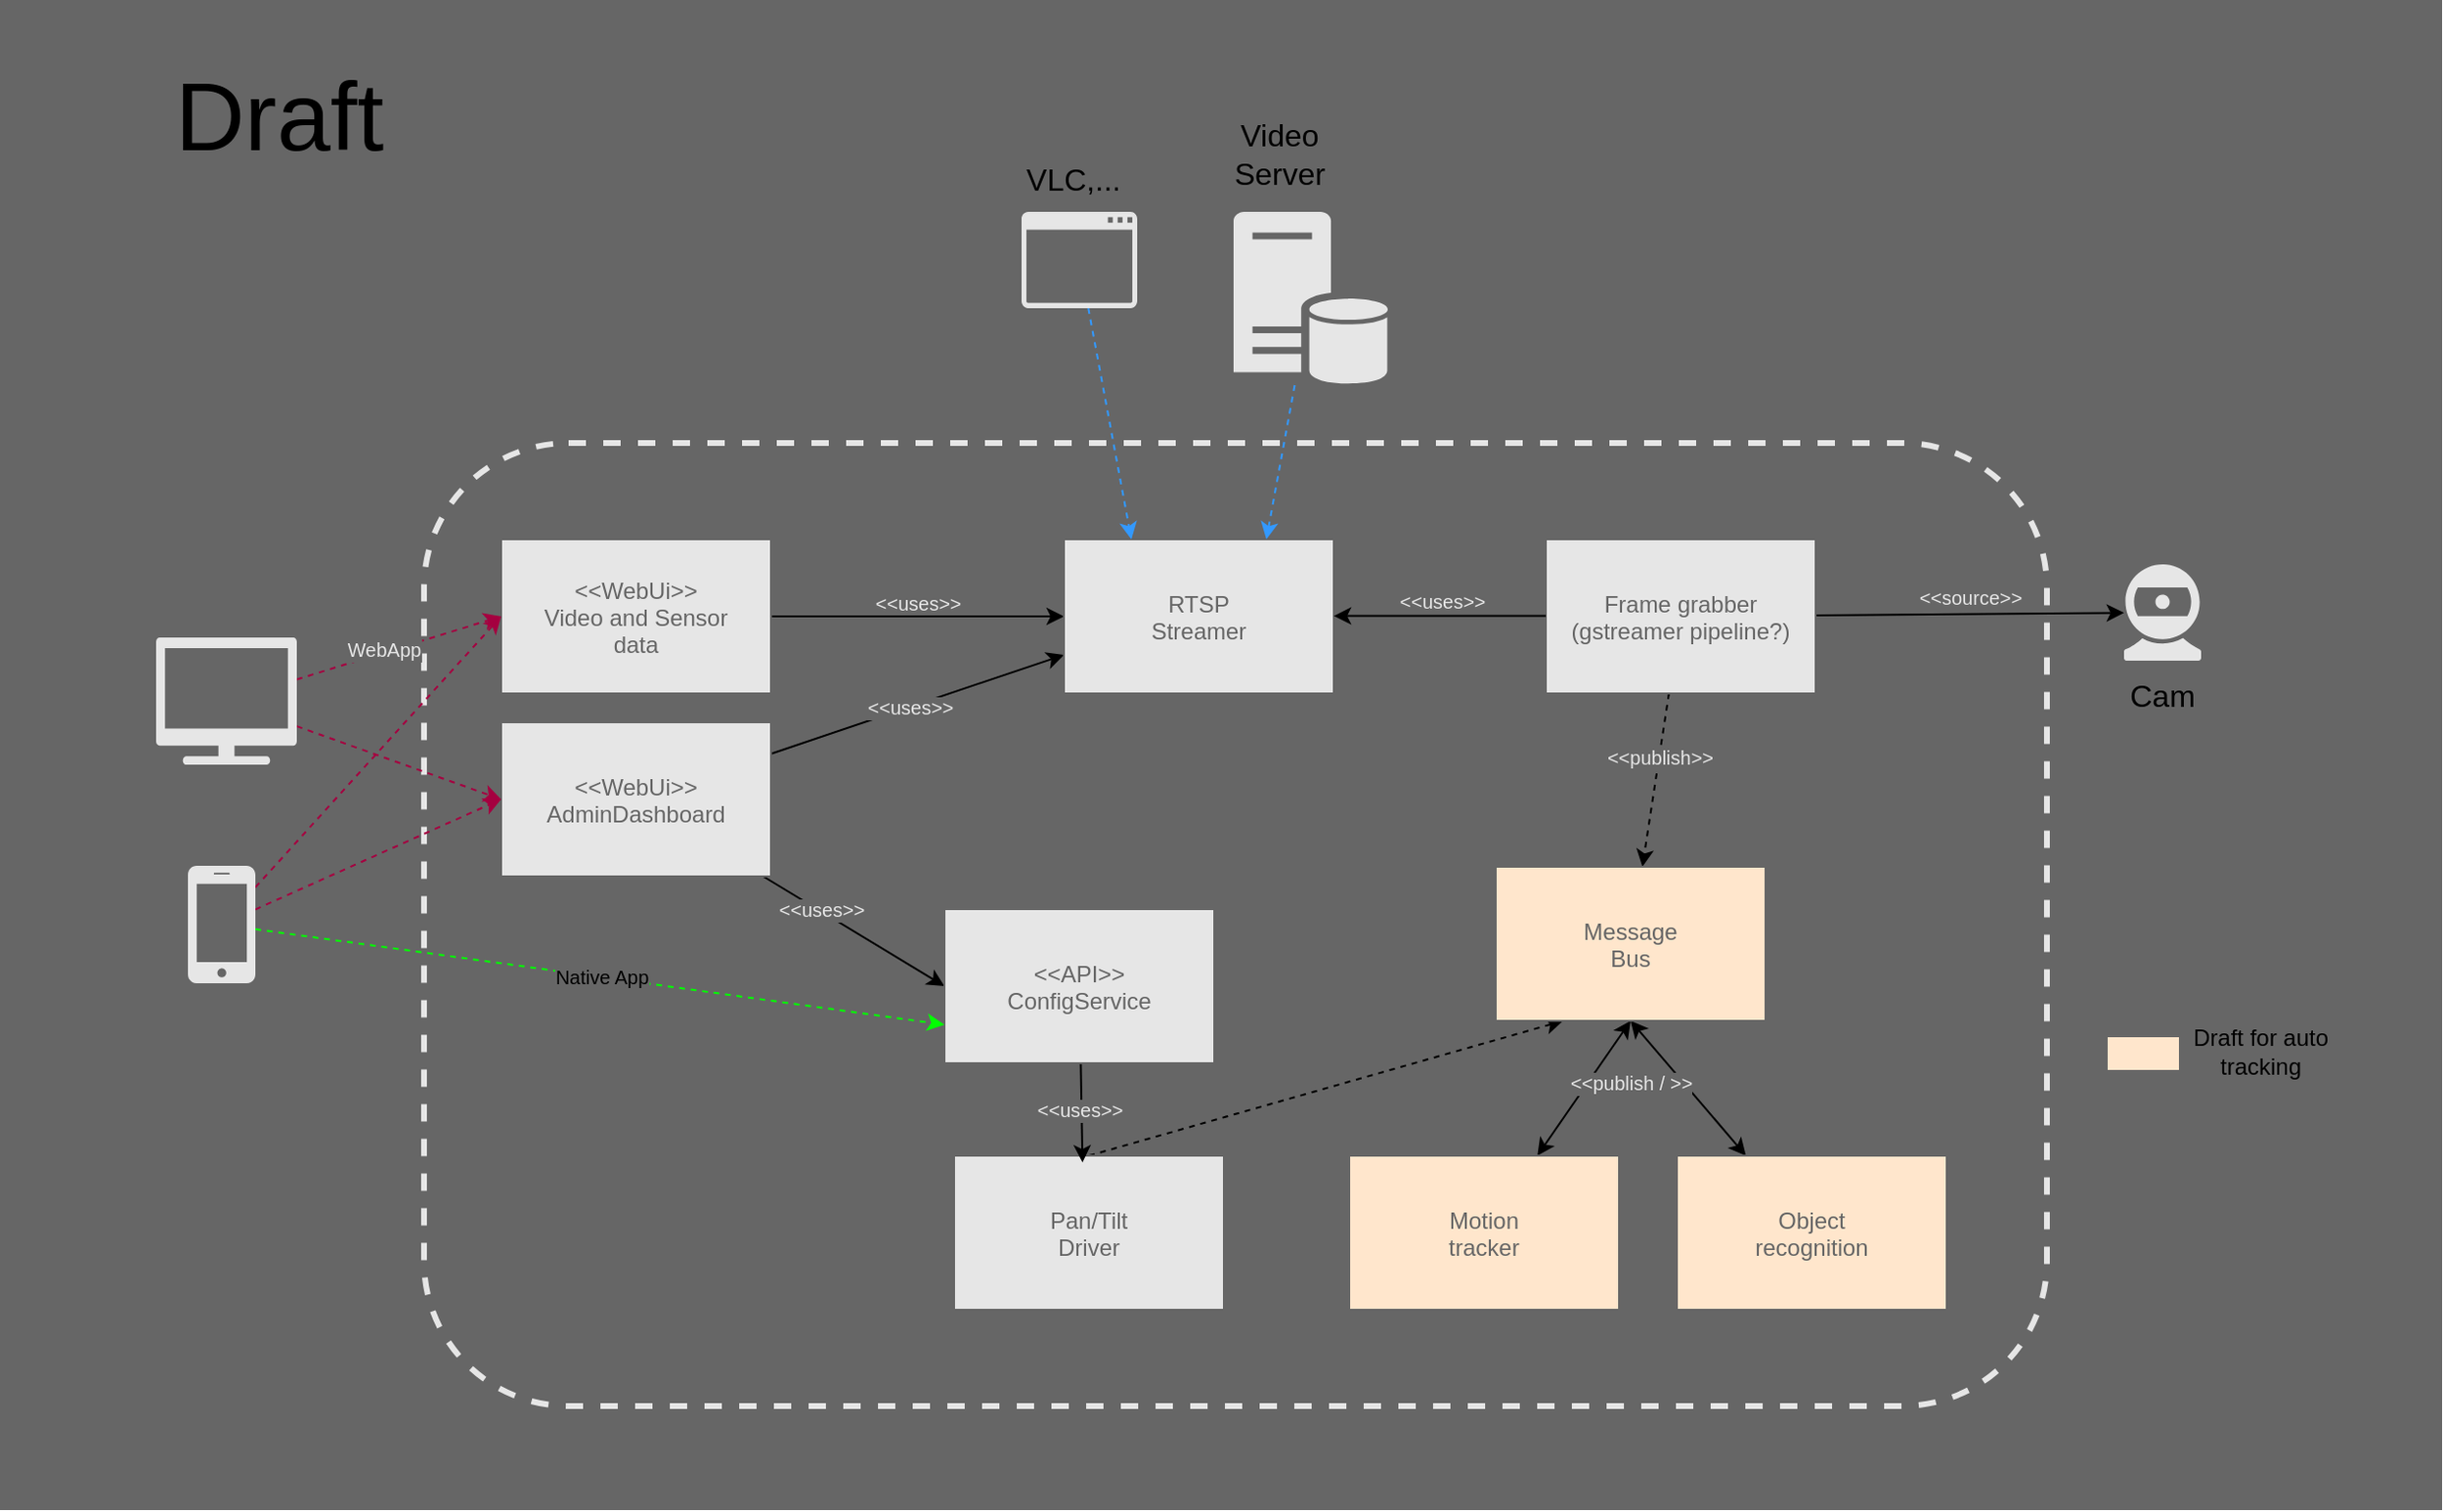 <mxfile>
    <diagram id="QefyWx_RvWR07qEHtKSa" name="Page-1">
        <mxGraphModel dx="1595" dy="995" grid="0" gridSize="10" guides="1" tooltips="1" connect="1" arrows="1" fold="1" page="0" pageScale="1" pageWidth="1200" pageHeight="1920" math="0" shadow="0">
            <root>
                <mxCell id="0"/>
                <mxCell id="1" parent="0"/>
                <mxCell id="30" value="" style="rounded=0;whiteSpace=wrap;html=1;dashed=1;strokeWidth=3;fontColor=#666666;fillColor=#666666;strokeColor=none;" parent="1" vertex="1">
                    <mxGeometry y="-130" width="1267" height="784" as="geometry"/>
                </mxCell>
                <mxCell id="21" value="" style="rounded=1;whiteSpace=wrap;html=1;fontColor=#666666;fillColor=none;dashed=1;perimeterSpacing=3;strokeWidth=3;strokeColor=#E6E6E6;" parent="1" vertex="1">
                    <mxGeometry x="220" y="100" width="842" height="500" as="geometry"/>
                </mxCell>
                <mxCell id="20" style="edgeStyle=none;rounded=0;jumpSize=6;orthogonalLoop=1;jettySize=auto;html=1;entryX=0;entryY=0.5;entryDx=0;entryDy=0;sourcePerimeterSpacing=0;endSize=6;targetPerimeterSpacing=0;strokeWidth=1;fontColor=#666666;" parent="1" source="3" target="6" edge="1">
                    <mxGeometry relative="1" as="geometry"/>
                </mxCell>
                <mxCell id="54" value="&amp;lt;&amp;lt;uses&amp;gt;&amp;gt;" style="edgeLabel;html=1;align=center;verticalAlign=middle;resizable=0;points=[];fontSize=10;labelBackgroundColor=none;fontColor=#E6E6E6;" vertex="1" connectable="0" parent="20">
                    <mxGeometry x="-0.296" y="-1" relative="1" as="geometry">
                        <mxPoint x="22" y="-8" as="offset"/>
                    </mxGeometry>
                </mxCell>
                <mxCell id="3" value="&lt;&lt;WebUi&gt;&gt;&#10;Video and Sensor&#10;data" style="fontStyle=0;strokeColor=#666666;fillColor=#E6E6E6;fontColor=#666666;" parent="1" vertex="1">
                    <mxGeometry x="260" y="150" width="140" height="80" as="geometry"/>
                </mxCell>
                <mxCell id="18" style="edgeStyle=none;rounded=0;jumpSize=6;orthogonalLoop=1;jettySize=auto;html=1;entryX=0;entryY=0.5;entryDx=0;entryDy=0;sourcePerimeterSpacing=0;endSize=6;targetPerimeterSpacing=0;strokeWidth=1;fontColor=#666666;" parent="1" source="4" target="17" edge="1">
                    <mxGeometry relative="1" as="geometry"/>
                </mxCell>
                <mxCell id="56" value="&amp;lt;&amp;lt;uses&amp;gt;&amp;gt;" style="edgeLabel;html=1;align=center;verticalAlign=middle;resizable=0;points=[];fontSize=10;labelBackgroundColor=#666666;fontColor=#E6E6E6;" vertex="1" connectable="0" parent="18">
                    <mxGeometry x="-0.372" y="1" relative="1" as="geometry">
                        <mxPoint as="offset"/>
                    </mxGeometry>
                </mxCell>
                <mxCell id="31" style="edgeStyle=none;rounded=0;jumpSize=6;orthogonalLoop=1;jettySize=auto;html=1;sourcePerimeterSpacing=0;endSize=6;targetPerimeterSpacing=0;strokeWidth=1;fontColor=#666666;entryX=0;entryY=0.75;entryDx=0;entryDy=0;" parent="1" source="4" target="6" edge="1">
                    <mxGeometry relative="1" as="geometry"/>
                </mxCell>
                <mxCell id="55" value="&amp;lt;&amp;lt;uses&amp;gt;&amp;gt;" style="edgeLabel;html=1;align=center;verticalAlign=middle;resizable=0;points=[];fontSize=10;fontColor=#E6E6E6;labelBackgroundColor=#666666;" vertex="1" connectable="0" parent="31">
                    <mxGeometry x="-0.205" relative="1" as="geometry">
                        <mxPoint x="10.81" y="-4.02" as="offset"/>
                    </mxGeometry>
                </mxCell>
                <mxCell id="4" value="&lt;&lt;WebUi&gt;&gt;&#10;AdminDashboard" style="fontStyle=0;strokeColor=#666666;fillColor=#E6E6E6;fontColor=#666666;" parent="1" vertex="1">
                    <mxGeometry x="260" y="245" width="140" height="80" as="geometry"/>
                </mxCell>
                <mxCell id="6" value="RTSP&#10;Streamer" style="fontStyle=0;strokeColor=#666666;fillColor=#E6E6E6;fontColor=#666666;" parent="1" vertex="1">
                    <mxGeometry x="552" y="150" width="140" height="80" as="geometry"/>
                </mxCell>
                <mxCell id="14" style="edgeStyle=none;rounded=0;orthogonalLoop=1;jettySize=auto;html=1;entryX=0.5;entryY=1;entryDx=0;entryDy=0;fontColor=#666666;startArrow=classic;startFill=1;" parent="1" source="7" target="11" edge="1">
                    <mxGeometry relative="1" as="geometry"/>
                </mxCell>
                <mxCell id="7" value="Object&#10;recognition" style="fontStyle=0;strokeColor=#666666;fontColor=#666666;fillColor=#FFE6CC;" parent="1" vertex="1">
                    <mxGeometry x="870" y="470" width="140" height="80" as="geometry"/>
                </mxCell>
                <mxCell id="15" style="edgeStyle=none;rounded=0;orthogonalLoop=1;jettySize=auto;html=1;entryX=0.5;entryY=1;entryDx=0;entryDy=0;fontColor=#666666;startArrow=classic;startFill=1;" parent="1" source="8" target="11" edge="1">
                    <mxGeometry relative="1" as="geometry"/>
                </mxCell>
                <mxCell id="8" value="Motion&#10;tracker" style="fontStyle=0;strokeColor=#666666;fontColor=#666666;fillColor=#FFE6CC;" parent="1" vertex="1">
                    <mxGeometry x="700" y="470" width="140" height="80" as="geometry"/>
                </mxCell>
                <mxCell id="12" style="rounded=0;orthogonalLoop=1;jettySize=auto;html=1;fontColor=#666666;dashed=1;strokeWidth=1;sourcePerimeterSpacing=0;targetPerimeterSpacing=0;endSize=6;jumpSize=6;" parent="1" source="9" target="11" edge="1">
                    <mxGeometry relative="1" as="geometry"/>
                </mxCell>
                <mxCell id="50" style="edgeStyle=none;rounded=0;orthogonalLoop=1;jettySize=auto;html=1;fontSize=18;" edge="1" parent="1" source="9" target="45">
                    <mxGeometry relative="1" as="geometry"/>
                </mxCell>
                <mxCell id="59" value="&amp;lt;&amp;lt;source&amp;gt;&amp;gt;" style="edgeLabel;html=1;align=center;verticalAlign=middle;resizable=0;points=[];fontSize=10;fontColor=#E6E6E6;labelBackgroundColor=#666666;" vertex="1" connectable="0" parent="50">
                    <mxGeometry x="-0.183" y="-2" relative="1" as="geometry">
                        <mxPoint x="14.1" y="-10.91" as="offset"/>
                    </mxGeometry>
                </mxCell>
                <mxCell id="63" value="&amp;lt;&amp;lt;publish&amp;gt;&amp;gt;" style="edgeLabel;html=1;align=center;verticalAlign=middle;resizable=0;points=[];fontSize=10;fontColor=#E6E6E6;labelBackgroundColor=#666666;" vertex="1" connectable="0" parent="50">
                    <mxGeometry x="-0.183" y="-2" relative="1" as="geometry">
                        <mxPoint x="-146.53" y="72.08" as="offset"/>
                    </mxGeometry>
                </mxCell>
                <mxCell id="9" value="Frame grabber&#10;(gstreamer pipeline?)" style="fontStyle=0;strokeColor=#666666;fillColor=#E6E6E6;fontColor=#666666;" parent="1" vertex="1">
                    <mxGeometry x="802" y="150" width="140" height="80" as="geometry"/>
                </mxCell>
                <mxCell id="16" style="edgeStyle=none;rounded=0;orthogonalLoop=1;jettySize=auto;html=1;exitX=0.5;exitY=0;exitDx=0;exitDy=0;entryX=0.25;entryY=1;entryDx=0;entryDy=0;fontColor=#666666;dashed=1;" parent="1" source="10" target="11" edge="1">
                    <mxGeometry relative="1" as="geometry"/>
                </mxCell>
                <mxCell id="10" value="Pan/Tilt&#10;Driver" style="fontStyle=0;strokeColor=#666666;fillColor=#E6E6E6;fontColor=#666666;" parent="1" vertex="1">
                    <mxGeometry x="495" y="470" width="140" height="80" as="geometry"/>
                </mxCell>
                <mxCell id="11" value="Message&#10;Bus" style="fontStyle=0;strokeColor=#666666;fontColor=#666666;fillColor=#FFE6CC;" parent="1" vertex="1">
                    <mxGeometry x="776" y="320" width="140" height="80" as="geometry"/>
                </mxCell>
                <mxCell id="19" style="edgeStyle=none;rounded=0;jumpSize=6;orthogonalLoop=1;jettySize=auto;html=1;entryX=0.476;entryY=0.044;entryDx=0;entryDy=0;sourcePerimeterSpacing=0;endSize=6;targetPerimeterSpacing=0;strokeWidth=1;fontColor=#666666;entryPerimeter=0;" parent="1" source="17" target="10" edge="1">
                    <mxGeometry relative="1" as="geometry"/>
                </mxCell>
                <mxCell id="57" value="&amp;lt;&amp;lt;uses&amp;gt;&amp;gt;" style="edgeLabel;html=1;align=center;verticalAlign=middle;resizable=0;points=[];fontSize=10;fontColor=#E6E6E6;labelBackgroundColor=#666666;" vertex="1" connectable="0" parent="19">
                    <mxGeometry x="0.419" y="-1" relative="1" as="geometry">
                        <mxPoint x="-0.37" y="-13.16" as="offset"/>
                    </mxGeometry>
                </mxCell>
                <mxCell id="17" value="&lt;&lt;API&gt;&gt;&#10;ConfigService" style="fontStyle=0;strokeColor=#666666;fillColor=#E6E6E6;fontColor=#666666;" parent="1" vertex="1">
                    <mxGeometry x="490" y="342" width="140" height="80" as="geometry"/>
                </mxCell>
                <mxCell id="29" style="edgeStyle=none;rounded=0;jumpSize=6;orthogonalLoop=1;jettySize=auto;html=1;sourcePerimeterSpacing=0;endSize=6;targetPerimeterSpacing=0;strokeWidth=1;fontColor=#666666;entryX=0.75;entryY=0;entryDx=0;entryDy=0;fillColor=#d80073;dashed=1;strokeColor=#3399FF;" parent="1" source="22" target="6" edge="1">
                    <mxGeometry relative="1" as="geometry"/>
                </mxCell>
                <mxCell id="22" value="" style="shadow=0;dashed=0;html=1;strokeColor=none;labelPosition=center;verticalLabelPosition=bottom;verticalAlign=top;outlineConnect=0;align=center;shape=mxgraph.office.databases.database_server;fontColor=#666666;fillColor=#E6E6E6;" parent="1" vertex="1">
                    <mxGeometry x="640" y="-20" width="80" height="90" as="geometry"/>
                </mxCell>
                <mxCell id="26" style="edgeStyle=none;rounded=0;jumpSize=6;orthogonalLoop=1;jettySize=auto;html=1;entryX=0;entryY=0.5;entryDx=0;entryDy=0;sourcePerimeterSpacing=0;endSize=6;targetPerimeterSpacing=0;strokeWidth=1;fontColor=#666666;fillColor=#d80073;strokeColor=#A50040;dashed=1;" parent="1" source="23" target="3" edge="1">
                    <mxGeometry relative="1" as="geometry"/>
                </mxCell>
                <mxCell id="27" style="edgeStyle=none;rounded=0;jumpSize=6;orthogonalLoop=1;jettySize=auto;html=1;entryX=0;entryY=0.5;entryDx=0;entryDy=0;sourcePerimeterSpacing=0;endSize=6;targetPerimeterSpacing=0;strokeWidth=1;fontColor=#666666;fillColor=#d80073;strokeColor=#A50040;dashed=1;" parent="1" source="23" target="4" edge="1">
                    <mxGeometry relative="1" as="geometry"/>
                </mxCell>
                <mxCell id="51" style="edgeStyle=none;rounded=0;orthogonalLoop=1;jettySize=auto;html=1;entryX=0;entryY=0.75;entryDx=0;entryDy=0;fontSize=18;strokeColor=#00FF00;dashed=1;" edge="1" parent="1" source="23" target="17">
                    <mxGeometry relative="1" as="geometry"/>
                </mxCell>
                <mxCell id="52" value="Native App" style="edgeLabel;html=1;align=center;verticalAlign=middle;resizable=0;points=[];fontSize=10;labelBackgroundColor=#666666;rotation=0;" vertex="1" connectable="0" parent="51">
                    <mxGeometry x="0.07" y="-1" relative="1" as="geometry">
                        <mxPoint x="-12.24" y="-2.88" as="offset"/>
                    </mxGeometry>
                </mxCell>
                <mxCell id="23" value="" style="pointerEvents=1;shadow=0;dashed=0;html=1;strokeColor=none;labelPosition=center;verticalLabelPosition=bottom;verticalAlign=top;outlineConnect=0;align=center;shape=mxgraph.office.devices.cell_phone_iphone_proportional;fontColor=#666666;fillColor=#E6E6E6;" parent="1" vertex="1">
                    <mxGeometry x="97.5" y="319.5" width="35" height="61" as="geometry"/>
                </mxCell>
                <mxCell id="25" style="edgeStyle=none;rounded=0;jumpSize=6;orthogonalLoop=1;jettySize=auto;html=1;sourcePerimeterSpacing=0;endSize=6;targetPerimeterSpacing=0;strokeWidth=1;fontColor=#666666;entryX=0;entryY=0.5;entryDx=0;entryDy=0;fillColor=#d80073;strokeColor=#A50040;dashed=1;" parent="1" source="24" target="3" edge="1">
                    <mxGeometry relative="1" as="geometry">
                        <mxPoint x="-100" y="310" as="targetPoint"/>
                    </mxGeometry>
                </mxCell>
                <mxCell id="53" value="WebApp" style="edgeLabel;html=1;align=center;verticalAlign=middle;resizable=0;points=[];fontSize=10;labelBackgroundColor=#666666;rotation=0;fontColor=#E6E6E6;" vertex="1" connectable="0" parent="25">
                    <mxGeometry x="-0.348" y="2" relative="1" as="geometry">
                        <mxPoint x="11.01" y="-3.14" as="offset"/>
                    </mxGeometry>
                </mxCell>
                <mxCell id="28" style="edgeStyle=none;rounded=0;jumpSize=6;orthogonalLoop=1;jettySize=auto;html=1;entryX=0;entryY=0.5;entryDx=0;entryDy=0;sourcePerimeterSpacing=0;endSize=6;targetPerimeterSpacing=0;strokeWidth=1;fontColor=#666666;fillColor=#d80073;strokeColor=#A50040;dashed=1;" parent="1" source="24" target="4" edge="1">
                    <mxGeometry relative="1" as="geometry"/>
                </mxCell>
                <mxCell id="24" value="" style="pointerEvents=1;shadow=0;dashed=0;html=1;strokeColor=none;labelPosition=center;verticalLabelPosition=bottom;verticalAlign=top;outlineConnect=0;align=center;shape=mxgraph.office.devices.tv;fontColor=#666666;fillColor=#E6E6E6;" parent="1" vertex="1">
                    <mxGeometry x="81" y="201" width="73" height="66" as="geometry"/>
                </mxCell>
                <mxCell id="32" value="Draft" style="text;html=1;strokeColor=none;fillColor=none;align=center;verticalAlign=middle;whiteSpace=wrap;rounded=0;fontSize=50;" parent="1" vertex="1">
                    <mxGeometry x="125" y="-80" width="40" height="20" as="geometry"/>
                </mxCell>
                <mxCell id="33" value="Video&lt;br style=&quot;font-size: 16px;&quot;&gt;Server" style="text;html=1;strokeColor=none;fillColor=none;align=center;verticalAlign=middle;whiteSpace=wrap;rounded=0;fontSize=16;" vertex="1" parent="1">
                    <mxGeometry x="644" y="-60" width="40" height="20" as="geometry"/>
                </mxCell>
                <mxCell id="37" style="rounded=0;orthogonalLoop=1;jettySize=auto;html=1;entryX=0.25;entryY=0;entryDx=0;entryDy=0;fontSize=18;fillColor=#d80073;dashed=1;strokeColor=#3399FF;" edge="1" parent="1" source="35" target="6">
                    <mxGeometry relative="1" as="geometry"/>
                </mxCell>
                <mxCell id="35" value="" style="pointerEvents=1;shadow=0;dashed=0;html=1;strokeColor=none;labelPosition=center;verticalLabelPosition=bottom;verticalAlign=top;outlineConnect=0;align=center;shape=mxgraph.office.concepts.application_generic;fontSize=18;fillColor=#E6E6E6;" vertex="1" parent="1">
                    <mxGeometry x="530" y="-20" width="60" height="50" as="geometry"/>
                </mxCell>
                <mxCell id="36" value="VLC,..." style="text;html=1;strokeColor=none;fillColor=none;align=center;verticalAlign=middle;whiteSpace=wrap;rounded=0;fontSize=16;" vertex="1" parent="1">
                    <mxGeometry x="537" y="-47" width="40" height="20" as="geometry"/>
                </mxCell>
                <mxCell id="45" value="" style="pointerEvents=1;shadow=0;dashed=0;html=1;strokeColor=none;labelPosition=center;verticalLabelPosition=bottom;verticalAlign=top;outlineConnect=0;align=center;shape=mxgraph.office.devices.webcam;fontSize=18;fillColor=#E6E6E6;" vertex="1" parent="1">
                    <mxGeometry x="1102" y="163" width="40" height="50" as="geometry"/>
                </mxCell>
                <mxCell id="48" value="Cam" style="text;html=1;strokeColor=none;fillColor=none;align=center;verticalAlign=middle;whiteSpace=wrap;rounded=0;fontSize=16;" vertex="1" parent="1">
                    <mxGeometry x="1102" y="221" width="40" height="20" as="geometry"/>
                </mxCell>
                <mxCell id="47" style="edgeStyle=none;rounded=0;orthogonalLoop=1;jettySize=auto;html=1;fontSize=18;" edge="1" parent="1">
                    <mxGeometry relative="1" as="geometry">
                        <mxPoint x="802" y="189.8" as="sourcePoint"/>
                        <mxPoint x="692" y="189.8" as="targetPoint"/>
                    </mxGeometry>
                </mxCell>
                <mxCell id="58" value="&amp;lt;&amp;lt;uses&amp;gt;&amp;gt;" style="edgeLabel;html=1;align=center;verticalAlign=middle;resizable=0;points=[];fontSize=10;labelBackgroundColor=#666666;fontColor=#E6E6E6;" vertex="1" connectable="0" parent="47">
                    <mxGeometry x="0.176" relative="1" as="geometry">
                        <mxPoint x="9.8" y="-7.8" as="offset"/>
                    </mxGeometry>
                </mxCell>
                <mxCell id="60" value="" style="fontStyle=0;strokeColor=#666666;fontColor=#666666;fillColor=#FFE6CC;" vertex="1" parent="1">
                    <mxGeometry x="1093" y="408" width="38" height="18" as="geometry"/>
                </mxCell>
                <mxCell id="61" value="Draft for auto tracking" style="text;html=1;strokeColor=none;fillColor=none;align=center;verticalAlign=middle;whiteSpace=wrap;rounded=0;fontSize=12;" vertex="1" parent="1">
                    <mxGeometry x="1124" y="406" width="98" height="20" as="geometry"/>
                </mxCell>
                <mxCell id="65" value="&amp;lt;&amp;lt;publish / &amp;gt;&amp;gt;" style="edgeLabel;html=1;align=center;verticalAlign=middle;resizable=0;points=[];fontSize=10;fontColor=#E6E6E6;labelBackgroundColor=#666666;" vertex="1" connectable="0" parent="1">
                    <mxGeometry x="846.001" y="431.996" as="geometry"/>
                </mxCell>
            </root>
        </mxGraphModel>
    </diagram>
</mxfile>